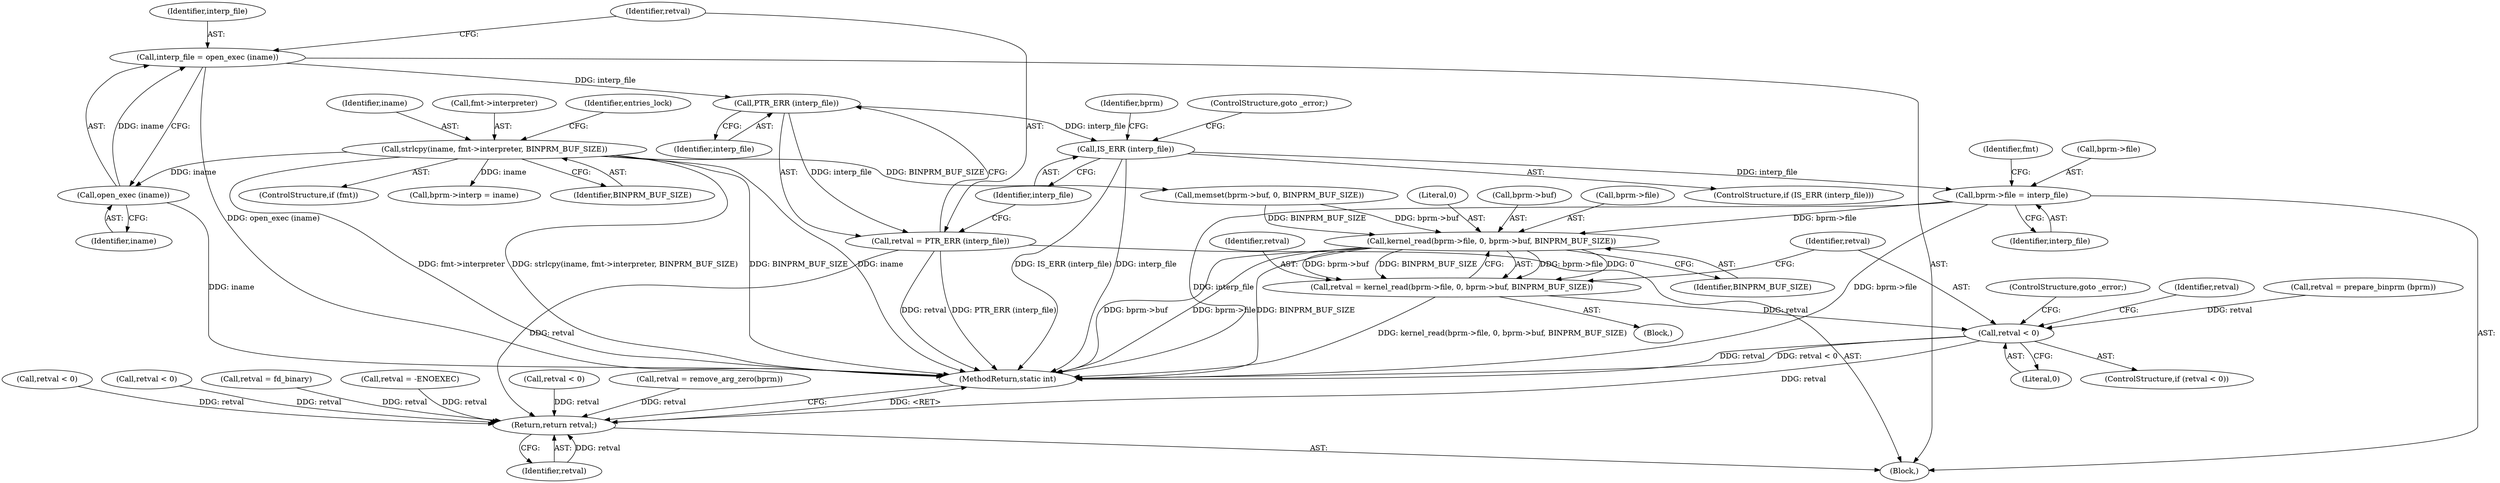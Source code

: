 digraph "0_linux_b66c5984017533316fd1951770302649baf1aa33@API" {
"1000274" [label="(Call,interp_file = open_exec (iname))"];
"1000276" [label="(Call,open_exec (iname))"];
"1000144" [label="(Call,strlcpy(iname, fmt->interpreter, BINPRM_BUF_SIZE))"];
"1000280" [label="(Call,PTR_ERR (interp_file))"];
"1000278" [label="(Call,retval = PTR_ERR (interp_file))"];
"1000335" [label="(Return,return retval;)"];
"1000283" [label="(Call,IS_ERR (interp_file))"];
"1000286" [label="(Call,bprm->file = interp_file)"];
"1000306" [label="(Call,kernel_read(bprm->file, 0, bprm->buf, BINPRM_BUF_SIZE))"];
"1000304" [label="(Call,retval = kernel_read(bprm->file, 0, bprm->buf, BINPRM_BUF_SIZE))"];
"1000321" [label="(Call,retval < 0)"];
"1000283" [label="(Call,IS_ERR (interp_file))"];
"1000294" [label="(Identifier,fmt)"];
"1000330" [label="(Call,retval < 0)"];
"1000288" [label="(Identifier,bprm)"];
"1000336" [label="(Identifier,retval)"];
"1000275" [label="(Identifier,interp_file)"];
"1000280" [label="(Call,PTR_ERR (interp_file))"];
"1000279" [label="(Identifier,retval)"];
"1000321" [label="(Call,retval < 0)"];
"1000285" [label="(ControlStructure,goto _error;)"];
"1000310" [label="(Literal,0)"];
"1000277" [label="(Identifier,iname)"];
"1000324" [label="(ControlStructure,goto _error;)"];
"1000320" [label="(ControlStructure,if (retval < 0))"];
"1000286" [label="(Call,bprm->file = interp_file)"];
"1000152" [label="(Identifier,entries_lock)"];
"1000314" [label="(Identifier,BINPRM_BUF_SIZE)"];
"1000142" [label="(ControlStructure,if (fmt))"];
"1000335" [label="(Return,return retval;)"];
"1000110" [label="(Block,)"];
"1000261" [label="(Call,retval < 0)"];
"1000269" [label="(Call,bprm->interp = iname)"];
"1000187" [label="(Call,retval = fd_binary)"];
"1000145" [label="(Identifier,iname)"];
"1000311" [label="(Call,bprm->buf)"];
"1000127" [label="(Call,retval = -ENOEXEC)"];
"1000144" [label="(Call,strlcpy(iname, fmt->interpreter, BINPRM_BUF_SIZE))"];
"1000281" [label="(Identifier,interp_file)"];
"1000146" [label="(Call,fmt->interpreter)"];
"1000290" [label="(Identifier,interp_file)"];
"1000306" [label="(Call,kernel_read(bprm->file, 0, bprm->buf, BINPRM_BUF_SIZE))"];
"1000284" [label="(Identifier,interp_file)"];
"1000245" [label="(Call,retval < 0)"];
"1000323" [label="(Literal,0)"];
"1000282" [label="(ControlStructure,if (IS_ERR (interp_file)))"];
"1000326" [label="(Identifier,retval)"];
"1000298" [label="(Call,memset(bprm->buf, 0, BINPRM_BUF_SIZE))"];
"1000149" [label="(Identifier,BINPRM_BUF_SIZE)"];
"1000297" [label="(Block,)"];
"1000287" [label="(Call,bprm->file)"];
"1000304" [label="(Call,retval = kernel_read(bprm->file, 0, bprm->buf, BINPRM_BUF_SIZE))"];
"1000355" [label="(MethodReturn,static int)"];
"1000305" [label="(Identifier,retval)"];
"1000278" [label="(Call,retval = PTR_ERR (interp_file))"];
"1000307" [label="(Call,bprm->file)"];
"1000322" [label="(Identifier,retval)"];
"1000316" [label="(Call,retval = prepare_binprm (bprm))"];
"1000276" [label="(Call,open_exec (iname))"];
"1000274" [label="(Call,interp_file = open_exec (iname))"];
"1000165" [label="(Call,retval = remove_arg_zero(bprm))"];
"1000274" -> "1000110"  [label="AST: "];
"1000274" -> "1000276"  [label="CFG: "];
"1000275" -> "1000274"  [label="AST: "];
"1000276" -> "1000274"  [label="AST: "];
"1000279" -> "1000274"  [label="CFG: "];
"1000274" -> "1000355"  [label="DDG: open_exec (iname)"];
"1000276" -> "1000274"  [label="DDG: iname"];
"1000274" -> "1000280"  [label="DDG: interp_file"];
"1000276" -> "1000277"  [label="CFG: "];
"1000277" -> "1000276"  [label="AST: "];
"1000276" -> "1000355"  [label="DDG: iname"];
"1000144" -> "1000276"  [label="DDG: iname"];
"1000144" -> "1000142"  [label="AST: "];
"1000144" -> "1000149"  [label="CFG: "];
"1000145" -> "1000144"  [label="AST: "];
"1000146" -> "1000144"  [label="AST: "];
"1000149" -> "1000144"  [label="AST: "];
"1000152" -> "1000144"  [label="CFG: "];
"1000144" -> "1000355"  [label="DDG: strlcpy(iname, fmt->interpreter, BINPRM_BUF_SIZE)"];
"1000144" -> "1000355"  [label="DDG: BINPRM_BUF_SIZE"];
"1000144" -> "1000355"  [label="DDG: iname"];
"1000144" -> "1000355"  [label="DDG: fmt->interpreter"];
"1000144" -> "1000269"  [label="DDG: iname"];
"1000144" -> "1000298"  [label="DDG: BINPRM_BUF_SIZE"];
"1000280" -> "1000278"  [label="AST: "];
"1000280" -> "1000281"  [label="CFG: "];
"1000281" -> "1000280"  [label="AST: "];
"1000278" -> "1000280"  [label="CFG: "];
"1000280" -> "1000278"  [label="DDG: interp_file"];
"1000280" -> "1000283"  [label="DDG: interp_file"];
"1000278" -> "1000110"  [label="AST: "];
"1000279" -> "1000278"  [label="AST: "];
"1000284" -> "1000278"  [label="CFG: "];
"1000278" -> "1000355"  [label="DDG: PTR_ERR (interp_file)"];
"1000278" -> "1000355"  [label="DDG: retval"];
"1000278" -> "1000335"  [label="DDG: retval"];
"1000335" -> "1000110"  [label="AST: "];
"1000335" -> "1000336"  [label="CFG: "];
"1000336" -> "1000335"  [label="AST: "];
"1000355" -> "1000335"  [label="CFG: "];
"1000335" -> "1000355"  [label="DDG: <RET>"];
"1000336" -> "1000335"  [label="DDG: retval"];
"1000187" -> "1000335"  [label="DDG: retval"];
"1000330" -> "1000335"  [label="DDG: retval"];
"1000165" -> "1000335"  [label="DDG: retval"];
"1000261" -> "1000335"  [label="DDG: retval"];
"1000321" -> "1000335"  [label="DDG: retval"];
"1000127" -> "1000335"  [label="DDG: retval"];
"1000245" -> "1000335"  [label="DDG: retval"];
"1000283" -> "1000282"  [label="AST: "];
"1000283" -> "1000284"  [label="CFG: "];
"1000284" -> "1000283"  [label="AST: "];
"1000285" -> "1000283"  [label="CFG: "];
"1000288" -> "1000283"  [label="CFG: "];
"1000283" -> "1000355"  [label="DDG: interp_file"];
"1000283" -> "1000355"  [label="DDG: IS_ERR (interp_file)"];
"1000283" -> "1000286"  [label="DDG: interp_file"];
"1000286" -> "1000110"  [label="AST: "];
"1000286" -> "1000290"  [label="CFG: "];
"1000287" -> "1000286"  [label="AST: "];
"1000290" -> "1000286"  [label="AST: "];
"1000294" -> "1000286"  [label="CFG: "];
"1000286" -> "1000355"  [label="DDG: interp_file"];
"1000286" -> "1000355"  [label="DDG: bprm->file"];
"1000286" -> "1000306"  [label="DDG: bprm->file"];
"1000306" -> "1000304"  [label="AST: "];
"1000306" -> "1000314"  [label="CFG: "];
"1000307" -> "1000306"  [label="AST: "];
"1000310" -> "1000306"  [label="AST: "];
"1000311" -> "1000306"  [label="AST: "];
"1000314" -> "1000306"  [label="AST: "];
"1000304" -> "1000306"  [label="CFG: "];
"1000306" -> "1000355"  [label="DDG: bprm->buf"];
"1000306" -> "1000355"  [label="DDG: bprm->file"];
"1000306" -> "1000355"  [label="DDG: BINPRM_BUF_SIZE"];
"1000306" -> "1000304"  [label="DDG: bprm->file"];
"1000306" -> "1000304"  [label="DDG: 0"];
"1000306" -> "1000304"  [label="DDG: bprm->buf"];
"1000306" -> "1000304"  [label="DDG: BINPRM_BUF_SIZE"];
"1000298" -> "1000306"  [label="DDG: bprm->buf"];
"1000298" -> "1000306"  [label="DDG: BINPRM_BUF_SIZE"];
"1000304" -> "1000297"  [label="AST: "];
"1000305" -> "1000304"  [label="AST: "];
"1000322" -> "1000304"  [label="CFG: "];
"1000304" -> "1000355"  [label="DDG: kernel_read(bprm->file, 0, bprm->buf, BINPRM_BUF_SIZE)"];
"1000304" -> "1000321"  [label="DDG: retval"];
"1000321" -> "1000320"  [label="AST: "];
"1000321" -> "1000323"  [label="CFG: "];
"1000322" -> "1000321"  [label="AST: "];
"1000323" -> "1000321"  [label="AST: "];
"1000324" -> "1000321"  [label="CFG: "];
"1000326" -> "1000321"  [label="CFG: "];
"1000321" -> "1000355"  [label="DDG: retval"];
"1000321" -> "1000355"  [label="DDG: retval < 0"];
"1000316" -> "1000321"  [label="DDG: retval"];
}

